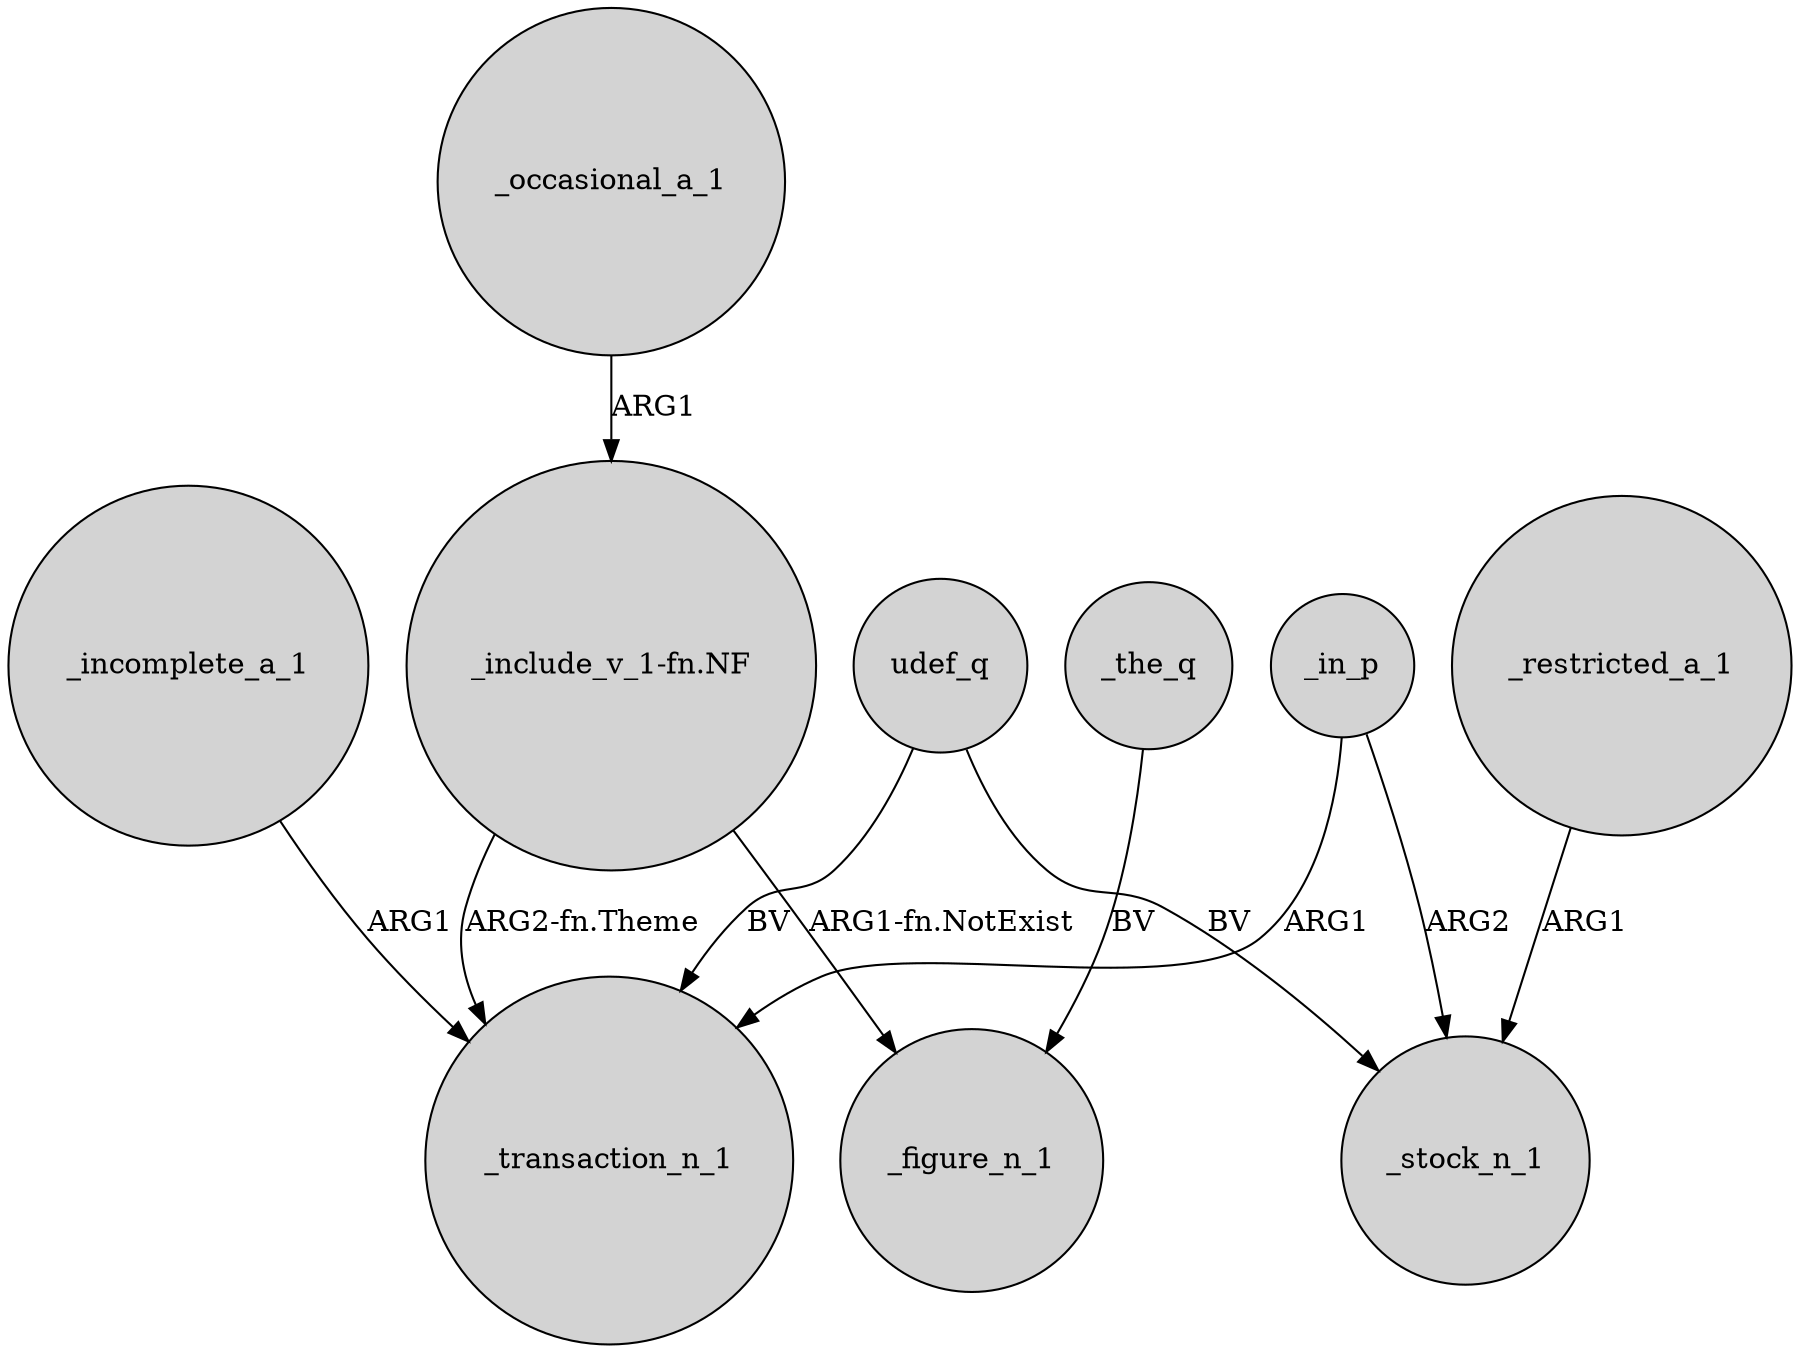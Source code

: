digraph {
	node [shape=circle style=filled]
	_occasional_a_1 -> "_include_v_1-fn.NF" [label=ARG1]
	"_include_v_1-fn.NF" -> _transaction_n_1 [label="ARG2-fn.Theme"]
	udef_q -> _stock_n_1 [label=BV]
	_the_q -> _figure_n_1 [label=BV]
	_incomplete_a_1 -> _transaction_n_1 [label=ARG1]
	_in_p -> _transaction_n_1 [label=ARG1]
	udef_q -> _transaction_n_1 [label=BV]
	"_include_v_1-fn.NF" -> _figure_n_1 [label="ARG1-fn.NotExist"]
	_in_p -> _stock_n_1 [label=ARG2]
	_restricted_a_1 -> _stock_n_1 [label=ARG1]
}
